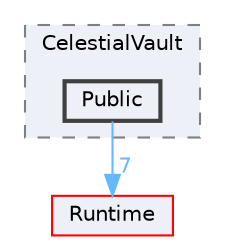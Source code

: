 digraph "Public"
{
 // INTERACTIVE_SVG=YES
 // LATEX_PDF_SIZE
  bgcolor="transparent";
  edge [fontname=Helvetica,fontsize=10,labelfontname=Helvetica,labelfontsize=10];
  node [fontname=Helvetica,fontsize=10,shape=box,height=0.2,width=0.4];
  compound=true
  subgraph clusterdir_e5253b1be3a952de08da5570058f7f5a {
    graph [ bgcolor="#edf0f7", pencolor="grey50", label="CelestialVault", fontname=Helvetica,fontsize=10 style="filled,dashed", URL="dir_e5253b1be3a952de08da5570058f7f5a.html",tooltip=""]
  dir_bbc2c2f8c5816380daa5f1eadbbc1f39 [label="Public", fillcolor="#edf0f7", color="grey25", style="filled,bold", URL="dir_bbc2c2f8c5816380daa5f1eadbbc1f39.html",tooltip=""];
  }
  dir_7536b172fbd480bfd146a1b1acd6856b [label="Runtime", fillcolor="#edf0f7", color="red", style="filled", URL="dir_7536b172fbd480bfd146a1b1acd6856b.html",tooltip=""];
  dir_bbc2c2f8c5816380daa5f1eadbbc1f39->dir_7536b172fbd480bfd146a1b1acd6856b [headlabel="7", labeldistance=1.5 headhref="dir_000790_000984.html" href="dir_000790_000984.html" color="steelblue1" fontcolor="steelblue1"];
}
